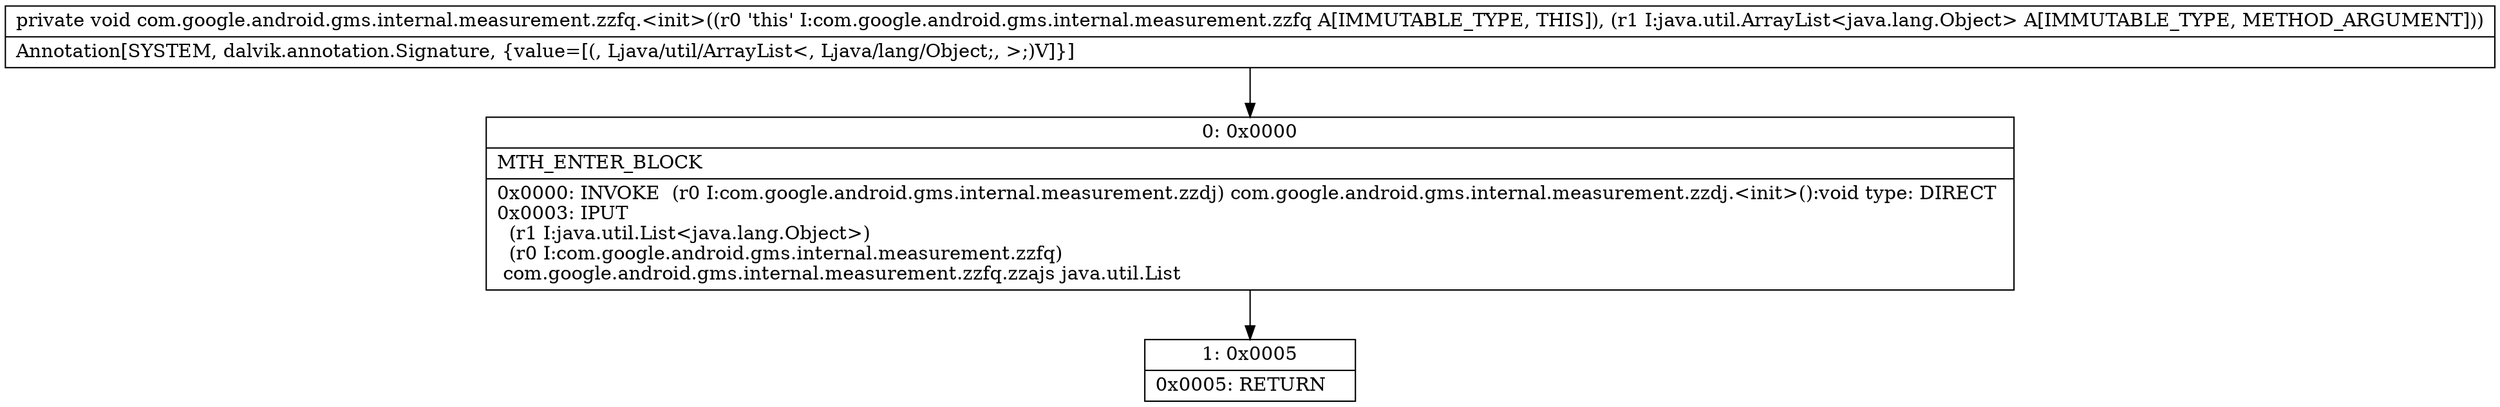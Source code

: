 digraph "CFG forcom.google.android.gms.internal.measurement.zzfq.\<init\>(Ljava\/util\/ArrayList;)V" {
Node_0 [shape=record,label="{0\:\ 0x0000|MTH_ENTER_BLOCK\l|0x0000: INVOKE  (r0 I:com.google.android.gms.internal.measurement.zzdj) com.google.android.gms.internal.measurement.zzdj.\<init\>():void type: DIRECT \l0x0003: IPUT  \l  (r1 I:java.util.List\<java.lang.Object\>)\l  (r0 I:com.google.android.gms.internal.measurement.zzfq)\l com.google.android.gms.internal.measurement.zzfq.zzajs java.util.List \l}"];
Node_1 [shape=record,label="{1\:\ 0x0005|0x0005: RETURN   \l}"];
MethodNode[shape=record,label="{private void com.google.android.gms.internal.measurement.zzfq.\<init\>((r0 'this' I:com.google.android.gms.internal.measurement.zzfq A[IMMUTABLE_TYPE, THIS]), (r1 I:java.util.ArrayList\<java.lang.Object\> A[IMMUTABLE_TYPE, METHOD_ARGUMENT]))  | Annotation[SYSTEM, dalvik.annotation.Signature, \{value=[(, Ljava\/util\/ArrayList\<, Ljava\/lang\/Object;, \>;)V]\}]\l}"];
MethodNode -> Node_0;
Node_0 -> Node_1;
}

